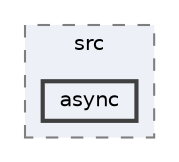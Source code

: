 digraph "async"
{
 // LATEX_PDF_SIZE
  bgcolor="transparent";
  edge [fontname=Helvetica,fontsize=10,labelfontname=Helvetica,labelfontsize=10];
  node [fontname=Helvetica,fontsize=10,shape=box,height=0.2,width=0.4];
  compound=true
  subgraph clusterdir_9aedb47331a21592c2fc45e72cc48e41 {
    graph [ bgcolor="#edf0f7", pencolor="grey50", label="src", fontname=Helvetica,fontsize=10 style="filled,dashed", URL="dir_9aedb47331a21592c2fc45e72cc48e41.html",tooltip=""]
  dir_86a2d4cd12fa05860f332092c0a4b033 [label="async", fillcolor="#edf0f7", color="grey25", style="filled,bold", URL="dir_86a2d4cd12fa05860f332092c0a4b033.html",tooltip=""];
  }
}

